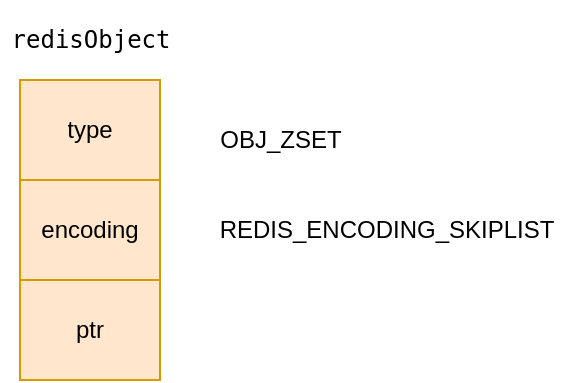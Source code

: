 <mxfile version="15.4.0" type="device"><diagram id="dlJXG1zvqsIkwWMKciNv" name="第 1 页"><mxGraphModel dx="1426" dy="625" grid="1" gridSize="10" guides="1" tooltips="1" connect="1" arrows="1" fold="1" page="1" pageScale="1" pageWidth="827" pageHeight="1169" math="0" shadow="0"><root><mxCell id="0"/><mxCell id="1" parent="0"/><mxCell id="VrJg2xth7cwwD8dPm0Xa-1" value="" style="shape=table;html=1;whiteSpace=wrap;startSize=0;container=1;collapsible=0;childLayout=tableLayout;fillColor=#ffe6cc;strokeColor=#d79b00;" vertex="1" parent="1"><mxGeometry x="180" y="160" width="70" height="150" as="geometry"/></mxCell><mxCell id="VrJg2xth7cwwD8dPm0Xa-2" value="" style="shape=partialRectangle;html=1;whiteSpace=wrap;collapsible=0;dropTarget=0;pointerEvents=0;fillColor=none;top=0;left=0;bottom=0;right=0;points=[[0,0.5],[1,0.5]];portConstraint=eastwest;" vertex="1" parent="VrJg2xth7cwwD8dPm0Xa-1"><mxGeometry width="70" height="50" as="geometry"/></mxCell><mxCell id="VrJg2xth7cwwD8dPm0Xa-3" value="type&lt;br&gt;" style="shape=partialRectangle;html=1;whiteSpace=wrap;connectable=0;fillColor=none;top=0;left=0;bottom=0;right=0;overflow=hidden;pointerEvents=1;" vertex="1" parent="VrJg2xth7cwwD8dPm0Xa-2"><mxGeometry width="70" height="50" as="geometry"><mxRectangle width="70" height="50" as="alternateBounds"/></mxGeometry></mxCell><mxCell id="VrJg2xth7cwwD8dPm0Xa-4" value="" style="shape=partialRectangle;html=1;whiteSpace=wrap;collapsible=0;dropTarget=0;pointerEvents=0;fillColor=none;top=0;left=0;bottom=0;right=0;points=[[0,0.5],[1,0.5]];portConstraint=eastwest;" vertex="1" parent="VrJg2xth7cwwD8dPm0Xa-1"><mxGeometry y="50" width="70" height="50" as="geometry"/></mxCell><mxCell id="VrJg2xth7cwwD8dPm0Xa-5" value="encoding" style="shape=partialRectangle;html=1;whiteSpace=wrap;connectable=0;fillColor=none;top=0;left=0;bottom=0;right=0;overflow=hidden;pointerEvents=1;" vertex="1" parent="VrJg2xth7cwwD8dPm0Xa-4"><mxGeometry width="70" height="50" as="geometry"><mxRectangle width="70" height="50" as="alternateBounds"/></mxGeometry></mxCell><mxCell id="VrJg2xth7cwwD8dPm0Xa-6" value="" style="shape=partialRectangle;html=1;whiteSpace=wrap;collapsible=0;dropTarget=0;pointerEvents=0;fillColor=none;top=0;left=0;bottom=0;right=0;points=[[0,0.5],[1,0.5]];portConstraint=eastwest;" vertex="1" parent="VrJg2xth7cwwD8dPm0Xa-1"><mxGeometry y="100" width="70" height="50" as="geometry"/></mxCell><mxCell id="VrJg2xth7cwwD8dPm0Xa-7" value="ptr" style="shape=partialRectangle;html=1;whiteSpace=wrap;connectable=0;fillColor=none;top=0;left=0;bottom=0;right=0;overflow=hidden;pointerEvents=1;" vertex="1" parent="VrJg2xth7cwwD8dPm0Xa-6"><mxGeometry width="70" height="50" as="geometry"><mxRectangle width="70" height="50" as="alternateBounds"/></mxGeometry></mxCell><mxCell id="VrJg2xth7cwwD8dPm0Xa-8" value="&lt;pre&gt;redisObject&lt;/pre&gt;" style="text;html=1;align=center;verticalAlign=middle;resizable=0;points=[];autosize=1;strokeColor=none;fillColor=none;" vertex="1" parent="1"><mxGeometry x="170" y="120" width="90" height="40" as="geometry"/></mxCell><mxCell id="VrJg2xth7cwwD8dPm0Xa-18" value="&lt;pre&gt;&lt;font face=&quot;Helvetica&quot;&gt;OBJ_ZSET&lt;/font&gt;&lt;/pre&gt;" style="text;html=1;align=center;verticalAlign=middle;resizable=0;points=[];autosize=1;strokeColor=none;fillColor=none;" vertex="1" parent="1"><mxGeometry x="270" y="170" width="80" height="40" as="geometry"/></mxCell><mxCell id="VrJg2xth7cwwD8dPm0Xa-19" value="&lt;pre&gt;&lt;font face=&quot;Helvetica&quot;&gt;REDIS_ENCODING_SKIPLIST&lt;/font&gt;&lt;br&gt;&lt;/pre&gt;" style="text;html=1;align=center;verticalAlign=middle;resizable=0;points=[];autosize=1;strokeColor=none;fillColor=none;" vertex="1" parent="1"><mxGeometry x="273" y="215" width="180" height="40" as="geometry"/></mxCell></root></mxGraphModel></diagram></mxfile>